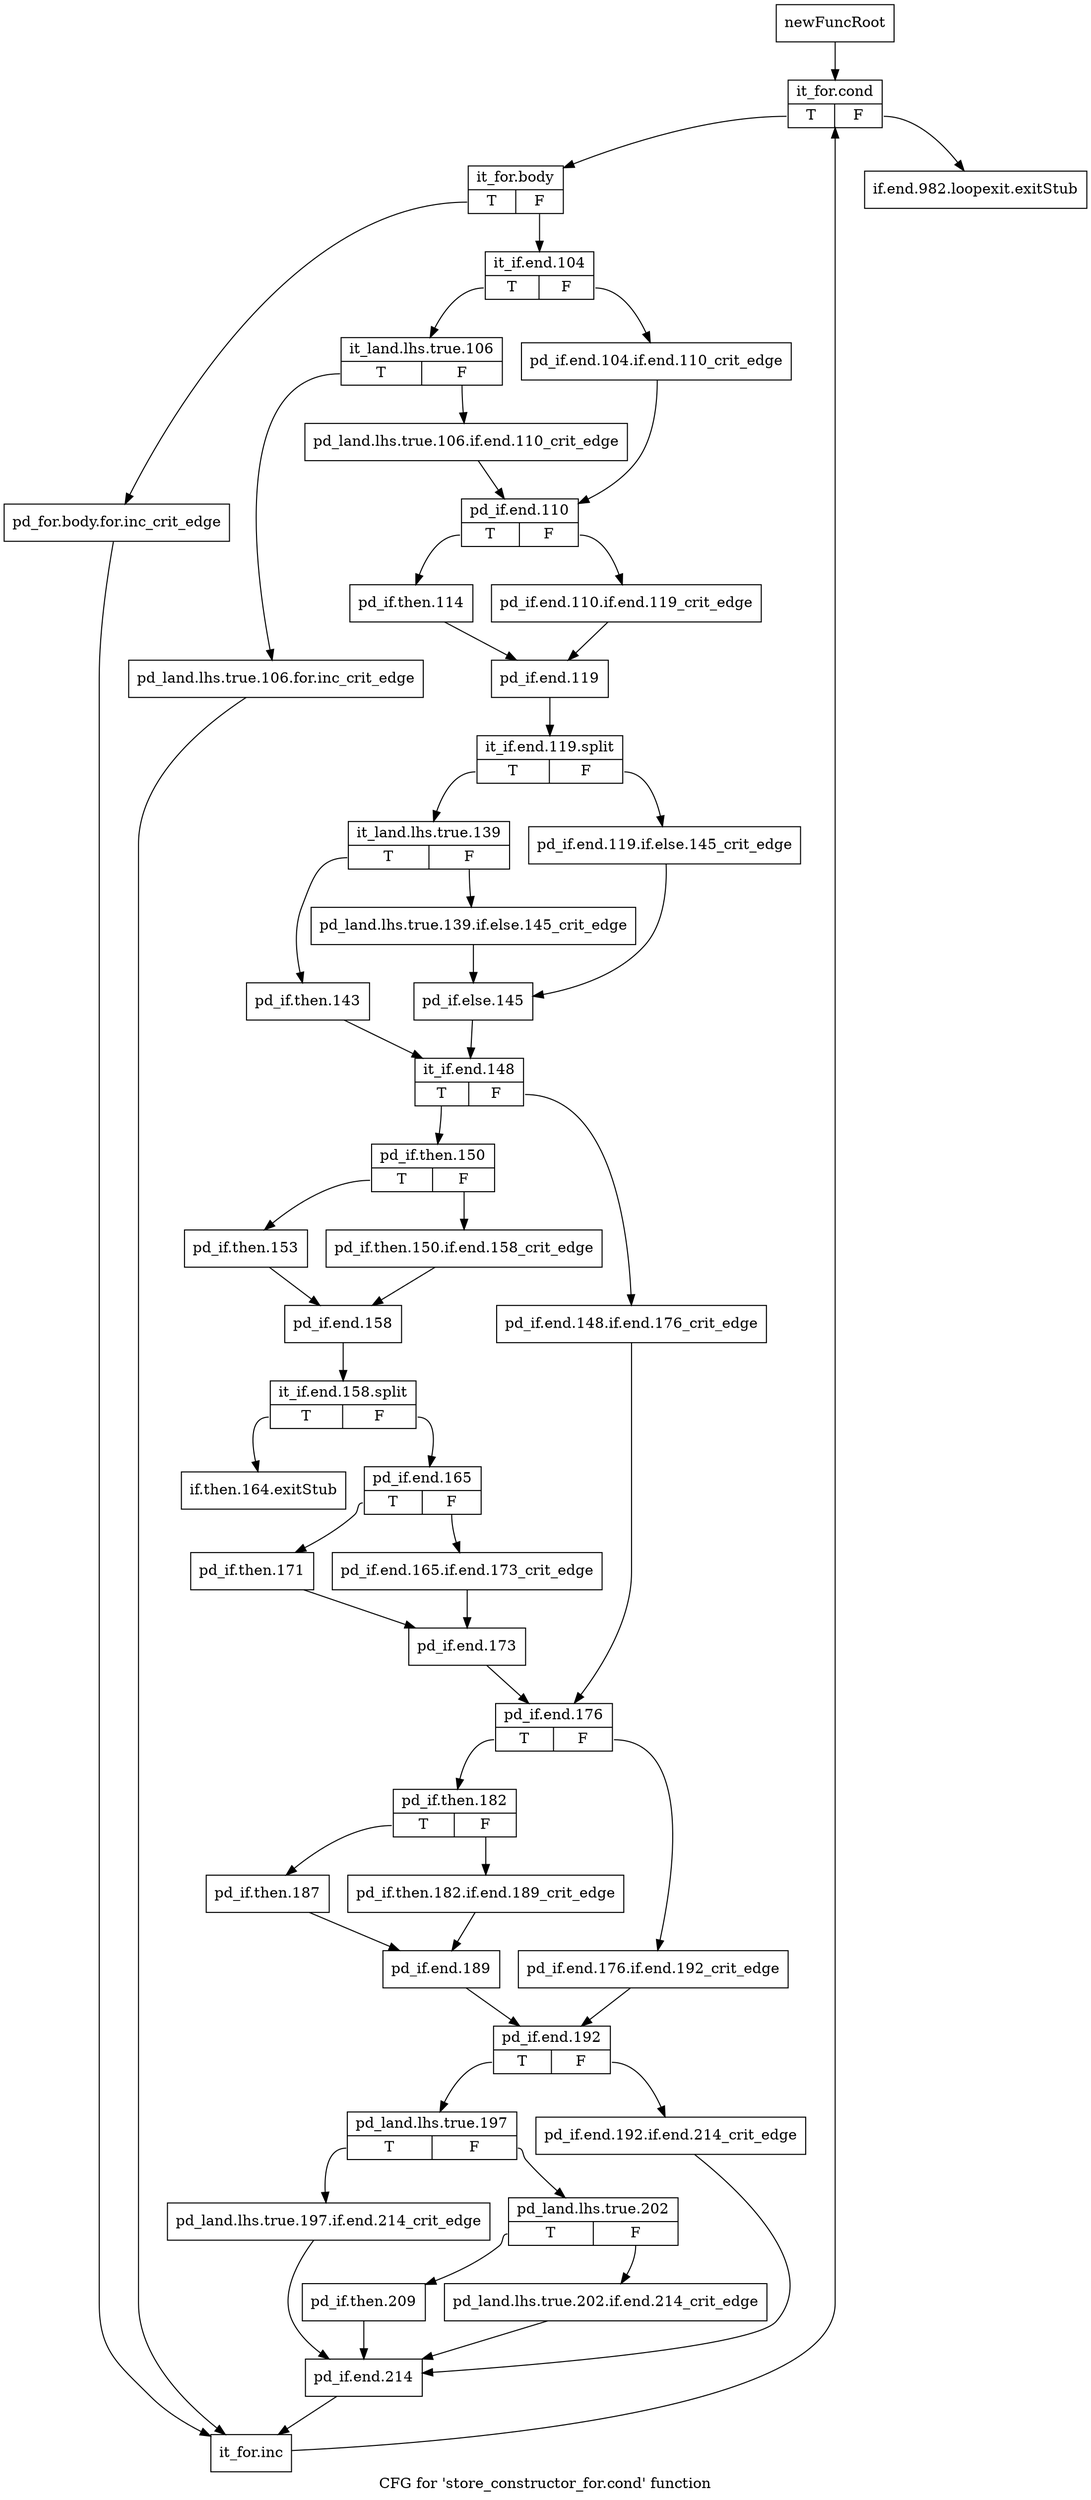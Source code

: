digraph "CFG for 'store_constructor_for.cond' function" {
	label="CFG for 'store_constructor_for.cond' function";

	Node0xadbf730 [shape=record,label="{newFuncRoot}"];
	Node0xadbf730 -> Node0xadbf820;
	Node0xadbf780 [shape=record,label="{if.end.982.loopexit.exitStub}"];
	Node0xadbf7d0 [shape=record,label="{if.then.164.exitStub}"];
	Node0xadbf820 [shape=record,label="{it_for.cond|{<s0>T|<s1>F}}"];
	Node0xadbf820:s0 -> Node0xadbf870;
	Node0xadbf820:s1 -> Node0xadbf780;
	Node0xadbf870 [shape=record,label="{it_for.body|{<s0>T|<s1>F}}"];
	Node0xadbf870:s0 -> Node0xadc04a0;
	Node0xadbf870:s1 -> Node0xadbf8c0;
	Node0xadbf8c0 [shape=record,label="{it_if.end.104|{<s0>T|<s1>F}}"];
	Node0xadbf8c0:s0 -> Node0xadbf960;
	Node0xadbf8c0:s1 -> Node0xadbf910;
	Node0xadbf910 [shape=record,label="{pd_if.end.104.if.end.110_crit_edge}"];
	Node0xadbf910 -> Node0xadbfa00;
	Node0xadbf960 [shape=record,label="{it_land.lhs.true.106|{<s0>T|<s1>F}}"];
	Node0xadbf960:s0 -> Node0xadc0450;
	Node0xadbf960:s1 -> Node0xadbf9b0;
	Node0xadbf9b0 [shape=record,label="{pd_land.lhs.true.106.if.end.110_crit_edge}"];
	Node0xadbf9b0 -> Node0xadbfa00;
	Node0xadbfa00 [shape=record,label="{pd_if.end.110|{<s0>T|<s1>F}}"];
	Node0xadbfa00:s0 -> Node0xadbfaa0;
	Node0xadbfa00:s1 -> Node0xadbfa50;
	Node0xadbfa50 [shape=record,label="{pd_if.end.110.if.end.119_crit_edge}"];
	Node0xadbfa50 -> Node0xadbfaf0;
	Node0xadbfaa0 [shape=record,label="{pd_if.then.114}"];
	Node0xadbfaa0 -> Node0xadbfaf0;
	Node0xadbfaf0 [shape=record,label="{pd_if.end.119}"];
	Node0xadbfaf0 -> Node0xf57ad30;
	Node0xf57ad30 [shape=record,label="{it_if.end.119.split|{<s0>T|<s1>F}}"];
	Node0xf57ad30:s0 -> Node0xadbfb90;
	Node0xf57ad30:s1 -> Node0xadbfb40;
	Node0xadbfb40 [shape=record,label="{pd_if.end.119.if.else.145_crit_edge}"];
	Node0xadbfb40 -> Node0xadbfc30;
	Node0xadbfb90 [shape=record,label="{it_land.lhs.true.139|{<s0>T|<s1>F}}"];
	Node0xadbfb90:s0 -> Node0xadbfc80;
	Node0xadbfb90:s1 -> Node0xadbfbe0;
	Node0xadbfbe0 [shape=record,label="{pd_land.lhs.true.139.if.else.145_crit_edge}"];
	Node0xadbfbe0 -> Node0xadbfc30;
	Node0xadbfc30 [shape=record,label="{pd_if.else.145}"];
	Node0xadbfc30 -> Node0xadbfcd0;
	Node0xadbfc80 [shape=record,label="{pd_if.then.143}"];
	Node0xadbfc80 -> Node0xadbfcd0;
	Node0xadbfcd0 [shape=record,label="{it_if.end.148|{<s0>T|<s1>F}}"];
	Node0xadbfcd0:s0 -> Node0xadbfd70;
	Node0xadbfcd0:s1 -> Node0xadbfd20;
	Node0xadbfd20 [shape=record,label="{pd_if.end.148.if.end.176_crit_edge}"];
	Node0xadbfd20 -> Node0xadbfff0;
	Node0xadbfd70 [shape=record,label="{pd_if.then.150|{<s0>T|<s1>F}}"];
	Node0xadbfd70:s0 -> Node0xadbfe10;
	Node0xadbfd70:s1 -> Node0xadbfdc0;
	Node0xadbfdc0 [shape=record,label="{pd_if.then.150.if.end.158_crit_edge}"];
	Node0xadbfdc0 -> Node0xadbfe60;
	Node0xadbfe10 [shape=record,label="{pd_if.then.153}"];
	Node0xadbfe10 -> Node0xadbfe60;
	Node0xadbfe60 [shape=record,label="{pd_if.end.158}"];
	Node0xadbfe60 -> Node0xf526e50;
	Node0xf526e50 [shape=record,label="{it_if.end.158.split|{<s0>T|<s1>F}}"];
	Node0xf526e50:s0 -> Node0xadbf7d0;
	Node0xf526e50:s1 -> Node0xadbfeb0;
	Node0xadbfeb0 [shape=record,label="{pd_if.end.165|{<s0>T|<s1>F}}"];
	Node0xadbfeb0:s0 -> Node0xadbff50;
	Node0xadbfeb0:s1 -> Node0xadbff00;
	Node0xadbff00 [shape=record,label="{pd_if.end.165.if.end.173_crit_edge}"];
	Node0xadbff00 -> Node0xadbffa0;
	Node0xadbff50 [shape=record,label="{pd_if.then.171}"];
	Node0xadbff50 -> Node0xadbffa0;
	Node0xadbffa0 [shape=record,label="{pd_if.end.173}"];
	Node0xadbffa0 -> Node0xadbfff0;
	Node0xadbfff0 [shape=record,label="{pd_if.end.176|{<s0>T|<s1>F}}"];
	Node0xadbfff0:s0 -> Node0xadc0090;
	Node0xadbfff0:s1 -> Node0xadc0040;
	Node0xadc0040 [shape=record,label="{pd_if.end.176.if.end.192_crit_edge}"];
	Node0xadc0040 -> Node0xadc01d0;
	Node0xadc0090 [shape=record,label="{pd_if.then.182|{<s0>T|<s1>F}}"];
	Node0xadc0090:s0 -> Node0xadc0130;
	Node0xadc0090:s1 -> Node0xadc00e0;
	Node0xadc00e0 [shape=record,label="{pd_if.then.182.if.end.189_crit_edge}"];
	Node0xadc00e0 -> Node0xadc0180;
	Node0xadc0130 [shape=record,label="{pd_if.then.187}"];
	Node0xadc0130 -> Node0xadc0180;
	Node0xadc0180 [shape=record,label="{pd_if.end.189}"];
	Node0xadc0180 -> Node0xadc01d0;
	Node0xadc01d0 [shape=record,label="{pd_if.end.192|{<s0>T|<s1>F}}"];
	Node0xadc01d0:s0 -> Node0xadc0270;
	Node0xadc01d0:s1 -> Node0xadc0220;
	Node0xadc0220 [shape=record,label="{pd_if.end.192.if.end.214_crit_edge}"];
	Node0xadc0220 -> Node0xadc0400;
	Node0xadc0270 [shape=record,label="{pd_land.lhs.true.197|{<s0>T|<s1>F}}"];
	Node0xadc0270:s0 -> Node0xadc03b0;
	Node0xadc0270:s1 -> Node0xadc02c0;
	Node0xadc02c0 [shape=record,label="{pd_land.lhs.true.202|{<s0>T|<s1>F}}"];
	Node0xadc02c0:s0 -> Node0xadc0360;
	Node0xadc02c0:s1 -> Node0xadc0310;
	Node0xadc0310 [shape=record,label="{pd_land.lhs.true.202.if.end.214_crit_edge}"];
	Node0xadc0310 -> Node0xadc0400;
	Node0xadc0360 [shape=record,label="{pd_if.then.209}"];
	Node0xadc0360 -> Node0xadc0400;
	Node0xadc03b0 [shape=record,label="{pd_land.lhs.true.197.if.end.214_crit_edge}"];
	Node0xadc03b0 -> Node0xadc0400;
	Node0xadc0400 [shape=record,label="{pd_if.end.214}"];
	Node0xadc0400 -> Node0xadc04f0;
	Node0xadc0450 [shape=record,label="{pd_land.lhs.true.106.for.inc_crit_edge}"];
	Node0xadc0450 -> Node0xadc04f0;
	Node0xadc04a0 [shape=record,label="{pd_for.body.for.inc_crit_edge}"];
	Node0xadc04a0 -> Node0xadc04f0;
	Node0xadc04f0 [shape=record,label="{it_for.inc}"];
	Node0xadc04f0 -> Node0xadbf820;
}
